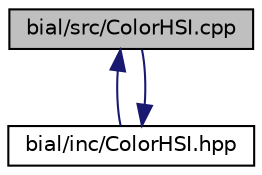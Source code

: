 digraph "bial/src/ColorHSI.cpp"
{
  edge [fontname="Helvetica",fontsize="10",labelfontname="Helvetica",labelfontsize="10"];
  node [fontname="Helvetica",fontsize="10",shape=record];
  Node1 [label="bial/src/ColorHSI.cpp",height=0.2,width=0.4,color="black", fillcolor="grey75", style="filled", fontcolor="black"];
  Node1 -> Node2 [dir="back",color="midnightblue",fontsize="10",style="solid",fontname="Helvetica"];
  Node2 [label="bial/inc/ColorHSI.hpp",height=0.2,width=0.4,color="black", fillcolor="white", style="filled",URL="$_color_h_s_i_8hpp.html"];
  Node2 -> Node1 [dir="back",color="midnightblue",fontsize="10",style="solid",fontname="Helvetica"];
}
